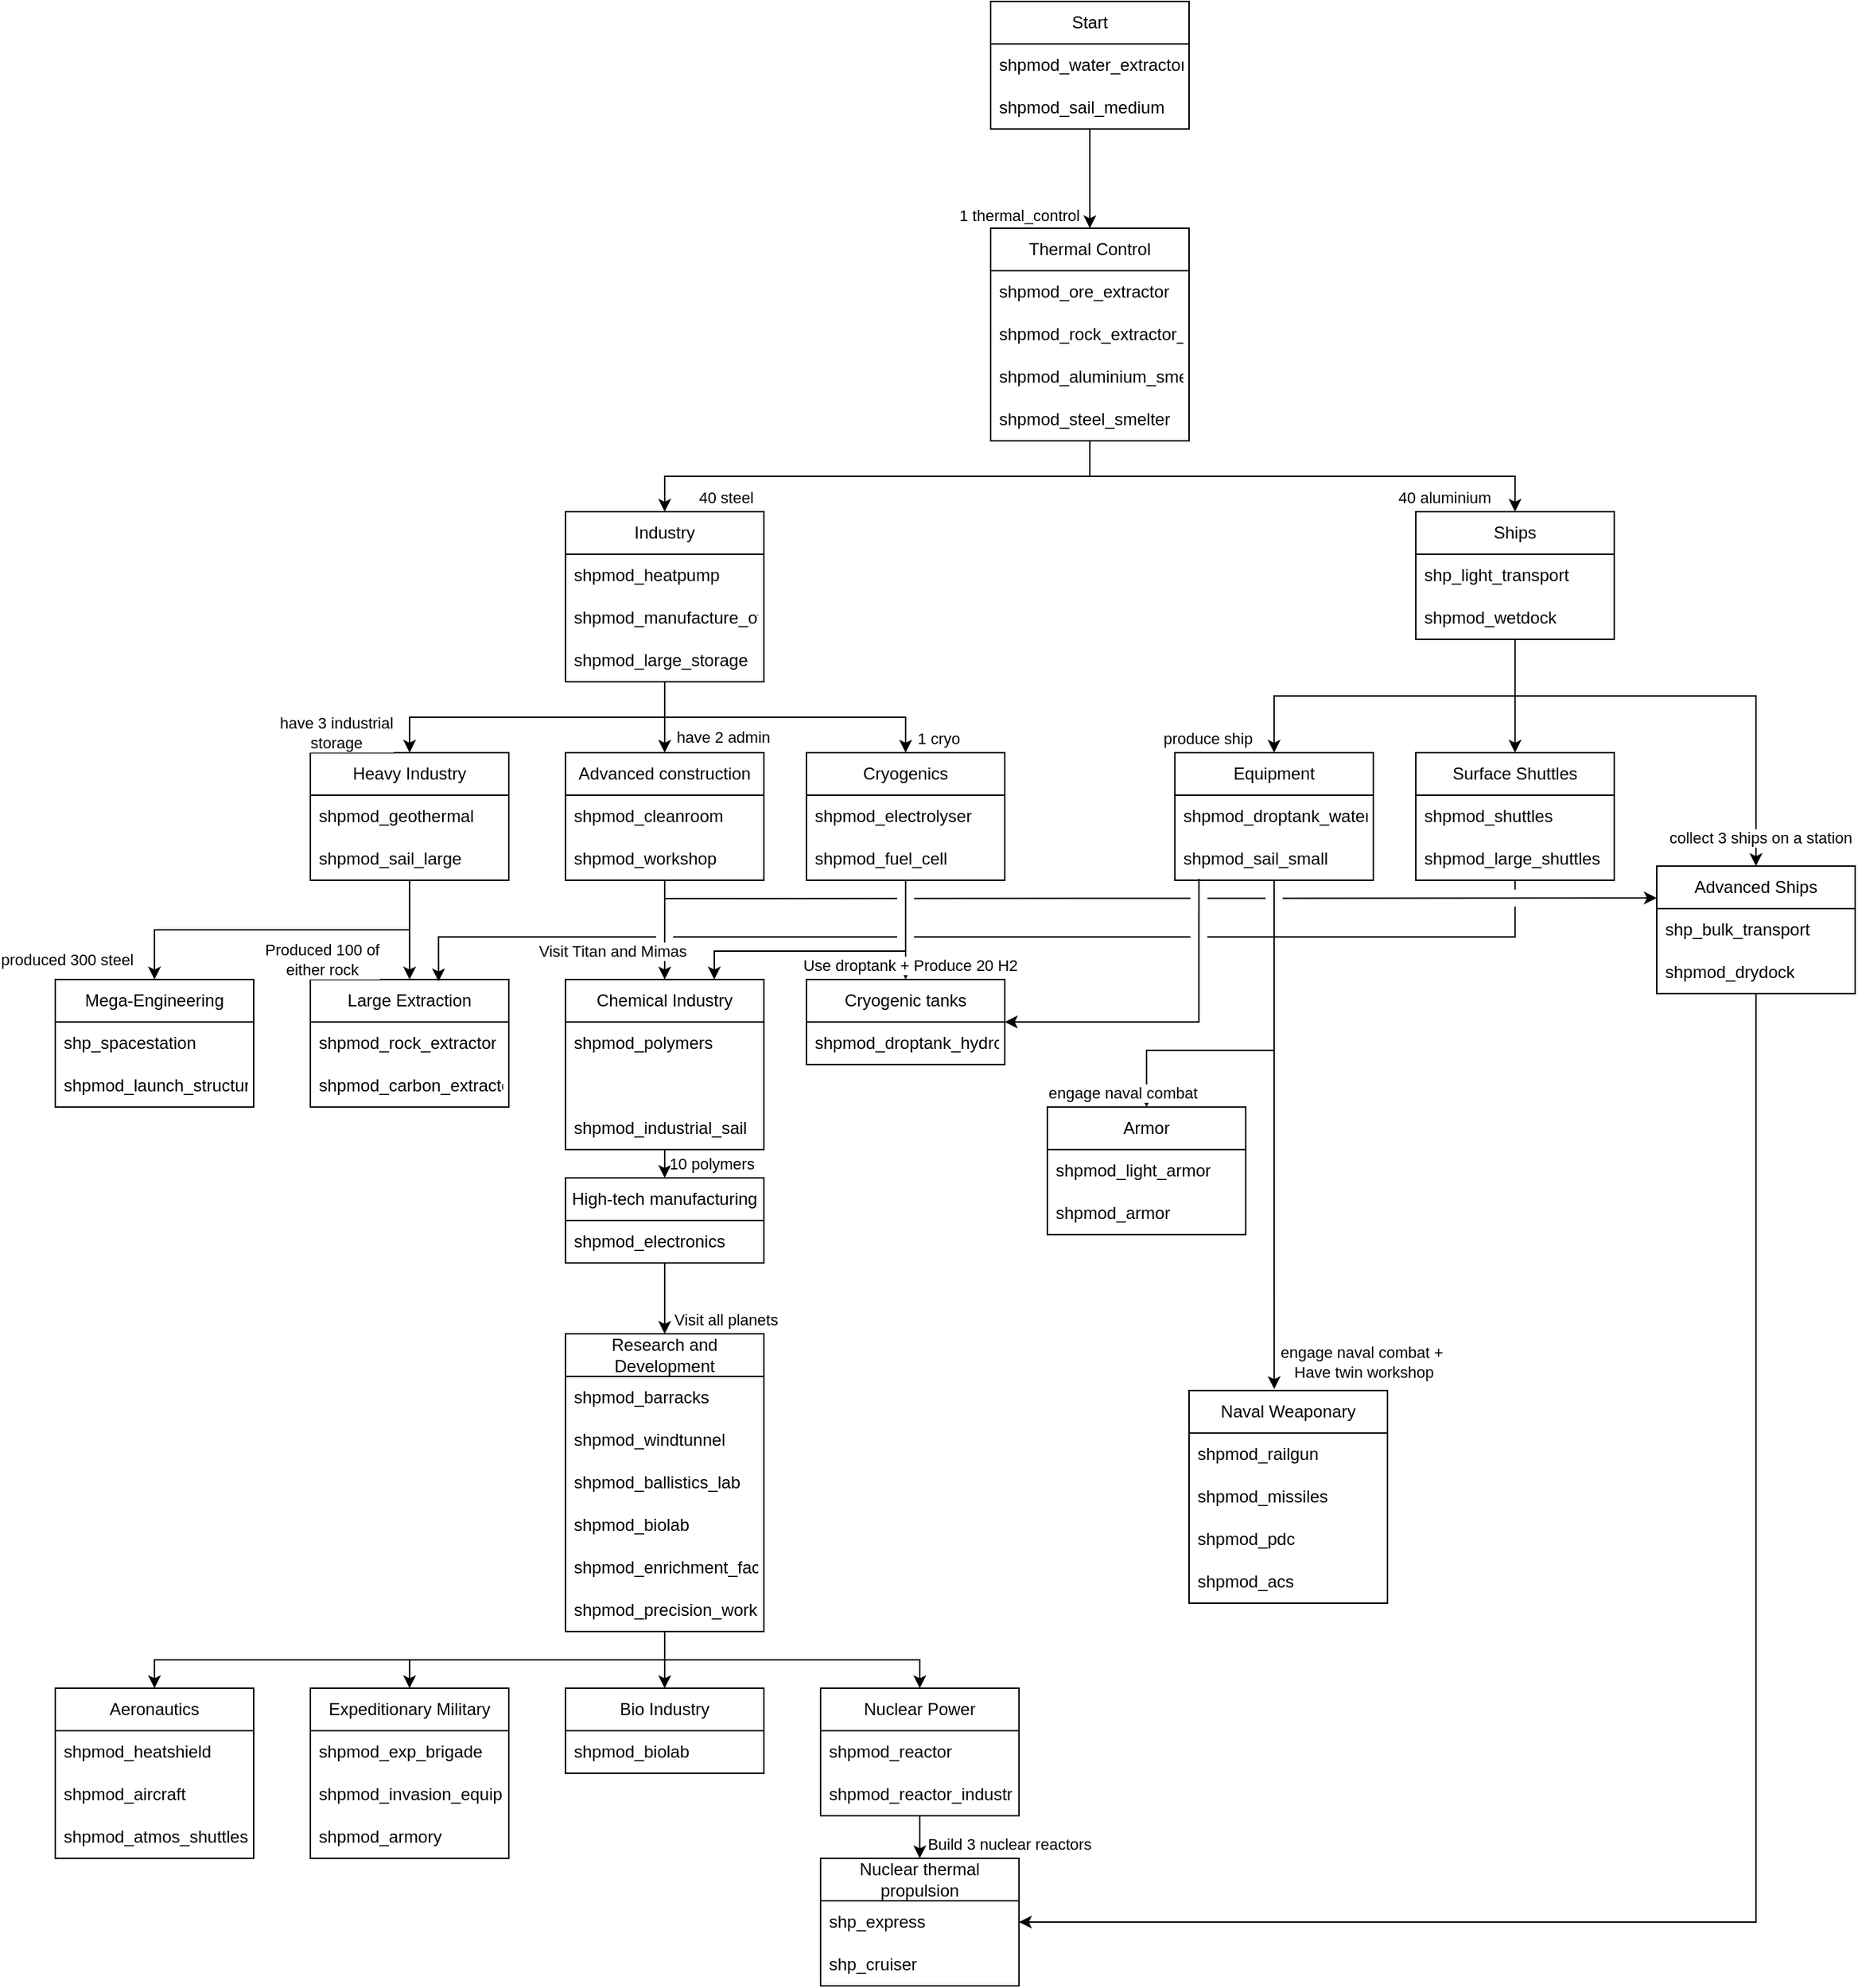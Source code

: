 <mxfile version="24.7.8">
  <diagram name="Page-1" id="sICohbgbsp6g4xrvPl1Z">
    <mxGraphModel dx="1609" dy="884" grid="1" gridSize="10" guides="1" tooltips="1" connect="1" arrows="1" fold="1" page="1" pageScale="1" pageWidth="1654" pageHeight="2336" math="0" shadow="0">
      <root>
        <mxCell id="0" />
        <mxCell id="1" parent="0" />
        <mxCell id="keFB2HzAeQSh-l3yCjFL-50" style="edgeStyle=orthogonalEdgeStyle;rounded=0;orthogonalLoop=1;jettySize=auto;html=1;exitX=0.5;exitY=1;exitDx=0;exitDy=0;entryX=0.5;entryY=0;entryDx=0;entryDy=0;" parent="1" source="keFB2HzAeQSh-l3yCjFL-22" target="keFB2HzAeQSh-l3yCjFL-46" edge="1">
          <mxGeometry relative="1" as="geometry" />
        </mxCell>
        <mxCell id="keFB2HzAeQSh-l3yCjFL-109" style="edgeStyle=orthogonalEdgeStyle;rounded=0;orthogonalLoop=1;jettySize=auto;html=1;exitX=0.5;exitY=1;exitDx=0;exitDy=0;entryX=0.75;entryY=0;entryDx=0;entryDy=0;" parent="1" source="keFB2HzAeQSh-l3yCjFL-22" target="keFB2HzAeQSh-l3yCjFL-90" edge="1">
          <mxGeometry relative="1" as="geometry">
            <Array as="points">
              <mxPoint x="760" y="710" />
              <mxPoint x="625" y="710" />
            </Array>
          </mxGeometry>
        </mxCell>
        <mxCell id="keFB2HzAeQSh-l3yCjFL-52" style="edgeStyle=orthogonalEdgeStyle;rounded=0;orthogonalLoop=1;jettySize=auto;html=1;exitX=0.121;exitY=0.967;exitDx=0;exitDy=0;entryX=1;entryY=0.5;entryDx=0;entryDy=0;jumpStyle=gap;jumpSize=12;exitPerimeter=0;" parent="1" source="keFB2HzAeQSh-l3yCjFL-40" target="keFB2HzAeQSh-l3yCjFL-46" edge="1">
          <mxGeometry relative="1" as="geometry" />
        </mxCell>
        <mxCell id="keFB2HzAeQSh-l3yCjFL-80" style="edgeStyle=orthogonalEdgeStyle;rounded=0;orthogonalLoop=1;jettySize=auto;html=1;exitX=0.5;exitY=1;exitDx=0;exitDy=0;entryX=0.429;entryY=-0.007;entryDx=0;entryDy=0;entryPerimeter=0;" parent="1" source="keFB2HzAeQSh-l3yCjFL-37" target="keFB2HzAeQSh-l3yCjFL-67" edge="1">
          <mxGeometry relative="1" as="geometry" />
        </mxCell>
        <mxCell id="keFB2HzAeQSh-l3yCjFL-20" style="edgeStyle=orthogonalEdgeStyle;rounded=0;orthogonalLoop=1;jettySize=auto;html=1;exitX=0.5;exitY=1;exitDx=0;exitDy=0;entryX=0.5;entryY=0;entryDx=0;entryDy=0;" parent="1" source="keFB2HzAeQSh-l3yCjFL-2" target="keFB2HzAeQSh-l3yCjFL-11" edge="1">
          <mxGeometry relative="1" as="geometry" />
        </mxCell>
        <mxCell id="keFB2HzAeQSh-l3yCjFL-21" style="edgeStyle=orthogonalEdgeStyle;rounded=0;orthogonalLoop=1;jettySize=auto;html=1;exitX=0.5;exitY=1;exitDx=0;exitDy=0;entryX=0.5;entryY=0;entryDx=0;entryDy=0;" parent="1" source="keFB2HzAeQSh-l3yCjFL-2" target="keFB2HzAeQSh-l3yCjFL-16" edge="1">
          <mxGeometry relative="1" as="geometry" />
        </mxCell>
        <mxCell id="keFB2HzAeQSh-l3yCjFL-2" value="&lt;div&gt;Thermal Control&lt;/div&gt;" style="swimlane;fontStyle=0;childLayout=stackLayout;horizontal=1;startSize=30;horizontalStack=0;resizeParent=1;resizeParentMax=0;resizeLast=0;collapsible=1;marginBottom=0;whiteSpace=wrap;html=1;" parent="1" vertex="1">
          <mxGeometry x="820" y="200" width="140" height="150" as="geometry" />
        </mxCell>
        <mxCell id="keFB2HzAeQSh-l3yCjFL-3" value="shpmod_ore_extractor" style="text;strokeColor=none;fillColor=none;align=left;verticalAlign=middle;spacingLeft=4;spacingRight=4;overflow=hidden;points=[[0,0.5],[1,0.5]];portConstraint=eastwest;rotatable=0;whiteSpace=wrap;html=1;" parent="keFB2HzAeQSh-l3yCjFL-2" vertex="1">
          <mxGeometry y="30" width="140" height="30" as="geometry" />
        </mxCell>
        <mxCell id="keFB2HzAeQSh-l3yCjFL-4" value="shpmod_rock_extractor_primitive" style="text;strokeColor=none;fillColor=none;align=left;verticalAlign=middle;spacingLeft=4;spacingRight=4;overflow=hidden;points=[[0,0.5],[1,0.5]];portConstraint=eastwest;rotatable=0;whiteSpace=wrap;html=1;" parent="keFB2HzAeQSh-l3yCjFL-2" vertex="1">
          <mxGeometry y="60" width="140" height="30" as="geometry" />
        </mxCell>
        <mxCell id="keFB2HzAeQSh-l3yCjFL-5" value="shpmod_aluminium_smelter" style="text;strokeColor=none;fillColor=none;align=left;verticalAlign=middle;spacingLeft=4;spacingRight=4;overflow=hidden;points=[[0,0.5],[1,0.5]];portConstraint=eastwest;rotatable=0;whiteSpace=wrap;html=1;" parent="keFB2HzAeQSh-l3yCjFL-2" vertex="1">
          <mxGeometry y="90" width="140" height="30" as="geometry" />
        </mxCell>
        <mxCell id="keFB2HzAeQSh-l3yCjFL-15" value="shpmod_steel_smelter" style="text;strokeColor=none;fillColor=none;align=left;verticalAlign=middle;spacingLeft=4;spacingRight=4;overflow=hidden;points=[[0,0.5],[1,0.5]];portConstraint=eastwest;rotatable=0;whiteSpace=wrap;html=1;" parent="keFB2HzAeQSh-l3yCjFL-2" vertex="1">
          <mxGeometry y="120" width="140" height="30" as="geometry" />
        </mxCell>
        <mxCell id="keFB2HzAeQSh-l3yCjFL-10" style="edgeStyle=orthogonalEdgeStyle;rounded=0;orthogonalLoop=1;jettySize=auto;html=1;exitX=0.5;exitY=1;exitDx=0;exitDy=0;entryX=0.5;entryY=0;entryDx=0;entryDy=0;" parent="1" source="keFB2HzAeQSh-l3yCjFL-6" target="keFB2HzAeQSh-l3yCjFL-2" edge="1">
          <mxGeometry relative="1" as="geometry" />
        </mxCell>
        <mxCell id="9tYFpHOKv4lRxyuleGup-1" value="1 thermal_control" style="edgeLabel;html=1;align=center;verticalAlign=middle;resizable=0;points=[];" parent="keFB2HzAeQSh-l3yCjFL-10" vertex="1" connectable="0">
          <mxGeometry x="-0.335" relative="1" as="geometry">
            <mxPoint x="-50" y="37" as="offset" />
          </mxGeometry>
        </mxCell>
        <mxCell id="keFB2HzAeQSh-l3yCjFL-6" value="Start" style="swimlane;fontStyle=0;childLayout=stackLayout;horizontal=1;startSize=30;horizontalStack=0;resizeParent=1;resizeParentMax=0;resizeLast=0;collapsible=1;marginBottom=0;whiteSpace=wrap;html=1;" parent="1" vertex="1">
          <mxGeometry x="820" y="40" width="140" height="90" as="geometry" />
        </mxCell>
        <mxCell id="keFB2HzAeQSh-l3yCjFL-7" value="shpmod_water_extractor" style="text;strokeColor=none;fillColor=none;align=left;verticalAlign=middle;spacingLeft=4;spacingRight=4;overflow=hidden;points=[[0,0.5],[1,0.5]];portConstraint=eastwest;rotatable=0;whiteSpace=wrap;html=1;" parent="keFB2HzAeQSh-l3yCjFL-6" vertex="1">
          <mxGeometry y="30" width="140" height="30" as="geometry" />
        </mxCell>
        <mxCell id="keFB2HzAeQSh-l3yCjFL-8" value="shpmod_sail_medium" style="text;strokeColor=none;fillColor=none;align=left;verticalAlign=middle;spacingLeft=4;spacingRight=4;overflow=hidden;points=[[0,0.5],[1,0.5]];portConstraint=eastwest;rotatable=0;whiteSpace=wrap;html=1;" parent="keFB2HzAeQSh-l3yCjFL-6" vertex="1">
          <mxGeometry y="60" width="140" height="30" as="geometry" />
        </mxCell>
        <mxCell id="keFB2HzAeQSh-l3yCjFL-26" style="edgeStyle=orthogonalEdgeStyle;rounded=0;orthogonalLoop=1;jettySize=auto;html=1;exitX=0.5;exitY=1;exitDx=0;exitDy=0;entryX=0.5;entryY=0;entryDx=0;entryDy=0;" parent="1" source="keFB2HzAeQSh-l3yCjFL-11" target="keFB2HzAeQSh-l3yCjFL-22" edge="1">
          <mxGeometry relative="1" as="geometry" />
        </mxCell>
        <mxCell id="keFB2HzAeQSh-l3yCjFL-31" style="edgeStyle=orthogonalEdgeStyle;rounded=0;orthogonalLoop=1;jettySize=auto;html=1;exitX=0.5;exitY=1;exitDx=0;exitDy=0;entryX=0.5;entryY=0;entryDx=0;entryDy=0;" parent="1" source="keFB2HzAeQSh-l3yCjFL-11" target="keFB2HzAeQSh-l3yCjFL-27" edge="1">
          <mxGeometry relative="1" as="geometry" />
        </mxCell>
        <mxCell id="keFB2HzAeQSh-l3yCjFL-36" style="edgeStyle=orthogonalEdgeStyle;rounded=0;orthogonalLoop=1;jettySize=auto;html=1;exitX=0.5;exitY=1;exitDx=0;exitDy=0;entryX=0.5;entryY=0;entryDx=0;entryDy=0;" parent="1" source="keFB2HzAeQSh-l3yCjFL-11" target="keFB2HzAeQSh-l3yCjFL-32" edge="1">
          <mxGeometry relative="1" as="geometry" />
        </mxCell>
        <mxCell id="keFB2HzAeQSh-l3yCjFL-11" value="Industry" style="swimlane;fontStyle=0;childLayout=stackLayout;horizontal=1;startSize=30;horizontalStack=0;resizeParent=1;resizeParentMax=0;resizeLast=0;collapsible=1;marginBottom=0;whiteSpace=wrap;html=1;" parent="1" vertex="1">
          <mxGeometry x="520" y="400" width="140" height="120" as="geometry" />
        </mxCell>
        <mxCell id="keFB2HzAeQSh-l3yCjFL-12" value="shpmod_heatpump" style="text;strokeColor=none;fillColor=none;align=left;verticalAlign=middle;spacingLeft=4;spacingRight=4;overflow=hidden;points=[[0,0.5],[1,0.5]];portConstraint=eastwest;rotatable=0;whiteSpace=wrap;html=1;" parent="keFB2HzAeQSh-l3yCjFL-11" vertex="1">
          <mxGeometry y="30" width="140" height="30" as="geometry" />
        </mxCell>
        <mxCell id="keFB2HzAeQSh-l3yCjFL-13" value="shpmod_manufacture_offices" style="text;strokeColor=none;fillColor=none;align=left;verticalAlign=middle;spacingLeft=4;spacingRight=4;overflow=hidden;points=[[0,0.5],[1,0.5]];portConstraint=eastwest;rotatable=0;whiteSpace=wrap;html=1;" parent="keFB2HzAeQSh-l3yCjFL-11" vertex="1">
          <mxGeometry y="60" width="140" height="30" as="geometry" />
        </mxCell>
        <mxCell id="keFB2HzAeQSh-l3yCjFL-14" value="shpmod_large_storage" style="text;strokeColor=none;fillColor=none;align=left;verticalAlign=middle;spacingLeft=4;spacingRight=4;overflow=hidden;points=[[0,0.5],[1,0.5]];portConstraint=eastwest;rotatable=0;whiteSpace=wrap;html=1;" parent="keFB2HzAeQSh-l3yCjFL-11" vertex="1">
          <mxGeometry y="90" width="140" height="30" as="geometry" />
        </mxCell>
        <mxCell id="keFB2HzAeQSh-l3yCjFL-41" style="edgeStyle=orthogonalEdgeStyle;rounded=0;orthogonalLoop=1;jettySize=auto;html=1;exitX=0.5;exitY=1;exitDx=0;exitDy=0;entryX=0.5;entryY=0;entryDx=0;entryDy=0;" parent="1" source="keFB2HzAeQSh-l3yCjFL-16" target="keFB2HzAeQSh-l3yCjFL-37" edge="1">
          <mxGeometry relative="1" as="geometry" />
        </mxCell>
        <mxCell id="keFB2HzAeQSh-l3yCjFL-45" style="edgeStyle=orthogonalEdgeStyle;rounded=0;orthogonalLoop=1;jettySize=auto;html=1;exitX=0.5;exitY=1;exitDx=0;exitDy=0;entryX=0.5;entryY=0;entryDx=0;entryDy=0;" parent="1" source="keFB2HzAeQSh-l3yCjFL-16" target="keFB2HzAeQSh-l3yCjFL-42" edge="1">
          <mxGeometry relative="1" as="geometry" />
        </mxCell>
        <mxCell id="keFB2HzAeQSh-l3yCjFL-56" style="edgeStyle=orthogonalEdgeStyle;rounded=0;orthogonalLoop=1;jettySize=auto;html=1;exitX=0.5;exitY=1;exitDx=0;exitDy=0;entryX=0.5;entryY=0;entryDx=0;entryDy=0;" parent="1" source="keFB2HzAeQSh-l3yCjFL-16" target="keFB2HzAeQSh-l3yCjFL-53" edge="1">
          <mxGeometry relative="1" as="geometry">
            <Array as="points">
              <mxPoint x="1190" y="530" />
              <mxPoint x="1360" y="530" />
            </Array>
          </mxGeometry>
        </mxCell>
        <mxCell id="keFB2HzAeQSh-l3yCjFL-16" value="Ships" style="swimlane;fontStyle=0;childLayout=stackLayout;horizontal=1;startSize=30;horizontalStack=0;resizeParent=1;resizeParentMax=0;resizeLast=0;collapsible=1;marginBottom=0;whiteSpace=wrap;html=1;" parent="1" vertex="1">
          <mxGeometry x="1120" y="400" width="140" height="90" as="geometry" />
        </mxCell>
        <mxCell id="keFB2HzAeQSh-l3yCjFL-17" value="shp_light_transport" style="text;strokeColor=none;fillColor=none;align=left;verticalAlign=middle;spacingLeft=4;spacingRight=4;overflow=hidden;points=[[0,0.5],[1,0.5]];portConstraint=eastwest;rotatable=0;whiteSpace=wrap;html=1;" parent="keFB2HzAeQSh-l3yCjFL-16" vertex="1">
          <mxGeometry y="30" width="140" height="30" as="geometry" />
        </mxCell>
        <mxCell id="keFB2HzAeQSh-l3yCjFL-18" value="shpmod_wetdock" style="text;strokeColor=none;fillColor=none;align=left;verticalAlign=middle;spacingLeft=4;spacingRight=4;overflow=hidden;points=[[0,0.5],[1,0.5]];portConstraint=eastwest;rotatable=0;whiteSpace=wrap;html=1;" parent="keFB2HzAeQSh-l3yCjFL-16" vertex="1">
          <mxGeometry y="60" width="140" height="30" as="geometry" />
        </mxCell>
        <mxCell id="keFB2HzAeQSh-l3yCjFL-22" value="Cryogenics" style="swimlane;fontStyle=0;childLayout=stackLayout;horizontal=1;startSize=30;horizontalStack=0;resizeParent=1;resizeParentMax=0;resizeLast=0;collapsible=1;marginBottom=0;whiteSpace=wrap;html=1;" parent="1" vertex="1">
          <mxGeometry x="690" y="570" width="140" height="90" as="geometry" />
        </mxCell>
        <mxCell id="keFB2HzAeQSh-l3yCjFL-23" value="shpmod_electrolyser" style="text;strokeColor=none;fillColor=none;align=left;verticalAlign=middle;spacingLeft=4;spacingRight=4;overflow=hidden;points=[[0,0.5],[1,0.5]];portConstraint=eastwest;rotatable=0;whiteSpace=wrap;html=1;" parent="keFB2HzAeQSh-l3yCjFL-22" vertex="1">
          <mxGeometry y="30" width="140" height="30" as="geometry" />
        </mxCell>
        <mxCell id="keFB2HzAeQSh-l3yCjFL-24" value="shpmod_fuel_cell" style="text;strokeColor=none;fillColor=none;align=left;verticalAlign=middle;spacingLeft=4;spacingRight=4;overflow=hidden;points=[[0,0.5],[1,0.5]];portConstraint=eastwest;rotatable=0;whiteSpace=wrap;html=1;" parent="keFB2HzAeQSh-l3yCjFL-22" vertex="1">
          <mxGeometry y="60" width="140" height="30" as="geometry" />
        </mxCell>
        <mxCell id="keFB2HzAeQSh-l3yCjFL-95" style="edgeStyle=orthogonalEdgeStyle;rounded=0;orthogonalLoop=1;jettySize=auto;html=1;exitX=0.5;exitY=1;exitDx=0;exitDy=0;" parent="1" source="keFB2HzAeQSh-l3yCjFL-27" target="keFB2HzAeQSh-l3yCjFL-90" edge="1">
          <mxGeometry relative="1" as="geometry" />
        </mxCell>
        <mxCell id="keFB2HzAeQSh-l3yCjFL-110" style="edgeStyle=orthogonalEdgeStyle;rounded=0;orthogonalLoop=1;jettySize=auto;html=1;exitX=0.5;exitY=1;exitDx=0;exitDy=0;entryX=0;entryY=0.25;entryDx=0;entryDy=0;jumpSize=12;jumpStyle=gap;" parent="1" source="keFB2HzAeQSh-l3yCjFL-27" target="keFB2HzAeQSh-l3yCjFL-53" edge="1">
          <mxGeometry relative="1" as="geometry">
            <Array as="points">
              <mxPoint x="590" y="673" />
              <mxPoint x="975" y="673" />
            </Array>
          </mxGeometry>
        </mxCell>
        <mxCell id="keFB2HzAeQSh-l3yCjFL-27" value="Advanced construction" style="swimlane;fontStyle=0;childLayout=stackLayout;horizontal=1;startSize=30;horizontalStack=0;resizeParent=1;resizeParentMax=0;resizeLast=0;collapsible=1;marginBottom=0;whiteSpace=wrap;html=1;" parent="1" vertex="1">
          <mxGeometry x="520" y="570" width="140" height="90" as="geometry" />
        </mxCell>
        <mxCell id="keFB2HzAeQSh-l3yCjFL-28" value="shpmod_cleanroom" style="text;strokeColor=none;fillColor=none;align=left;verticalAlign=middle;spacingLeft=4;spacingRight=4;overflow=hidden;points=[[0,0.5],[1,0.5]];portConstraint=eastwest;rotatable=0;whiteSpace=wrap;html=1;" parent="keFB2HzAeQSh-l3yCjFL-27" vertex="1">
          <mxGeometry y="30" width="140" height="30" as="geometry" />
        </mxCell>
        <mxCell id="keFB2HzAeQSh-l3yCjFL-29" value="shpmod_workshop" style="text;strokeColor=none;fillColor=none;align=left;verticalAlign=middle;spacingLeft=4;spacingRight=4;overflow=hidden;points=[[0,0.5],[1,0.5]];portConstraint=eastwest;rotatable=0;whiteSpace=wrap;html=1;" parent="keFB2HzAeQSh-l3yCjFL-27" vertex="1">
          <mxGeometry y="60" width="140" height="30" as="geometry" />
        </mxCell>
        <mxCell id="keFB2HzAeQSh-l3yCjFL-102" style="edgeStyle=orthogonalEdgeStyle;rounded=0;orthogonalLoop=1;jettySize=auto;html=1;exitX=0.5;exitY=1;exitDx=0;exitDy=0;entryX=0.5;entryY=0;entryDx=0;entryDy=0;" parent="1" source="keFB2HzAeQSh-l3yCjFL-32" target="keFB2HzAeQSh-l3yCjFL-99" edge="1">
          <mxGeometry relative="1" as="geometry" />
        </mxCell>
        <mxCell id="keFB2HzAeQSh-l3yCjFL-106" style="edgeStyle=orthogonalEdgeStyle;rounded=0;orthogonalLoop=1;jettySize=auto;html=1;exitX=0.5;exitY=1;exitDx=0;exitDy=0;entryX=0.5;entryY=0;entryDx=0;entryDy=0;" parent="1" source="keFB2HzAeQSh-l3yCjFL-32" target="keFB2HzAeQSh-l3yCjFL-103" edge="1">
          <mxGeometry relative="1" as="geometry" />
        </mxCell>
        <mxCell id="keFB2HzAeQSh-l3yCjFL-32" value="Heavy Industry" style="swimlane;fontStyle=0;childLayout=stackLayout;horizontal=1;startSize=30;horizontalStack=0;resizeParent=1;resizeParentMax=0;resizeLast=0;collapsible=1;marginBottom=0;whiteSpace=wrap;html=1;" parent="1" vertex="1">
          <mxGeometry x="340" y="570" width="140" height="90" as="geometry" />
        </mxCell>
        <mxCell id="keFB2HzAeQSh-l3yCjFL-33" value="shpmod_geothermal" style="text;strokeColor=none;fillColor=none;align=left;verticalAlign=middle;spacingLeft=4;spacingRight=4;overflow=hidden;points=[[0,0.5],[1,0.5]];portConstraint=eastwest;rotatable=0;whiteSpace=wrap;html=1;" parent="keFB2HzAeQSh-l3yCjFL-32" vertex="1">
          <mxGeometry y="30" width="140" height="30" as="geometry" />
        </mxCell>
        <mxCell id="keFB2HzAeQSh-l3yCjFL-34" value="shpmod_sail_large" style="text;strokeColor=none;fillColor=none;align=left;verticalAlign=middle;spacingLeft=4;spacingRight=4;overflow=hidden;points=[[0,0.5],[1,0.5]];portConstraint=eastwest;rotatable=0;whiteSpace=wrap;html=1;" parent="keFB2HzAeQSh-l3yCjFL-32" vertex="1">
          <mxGeometry y="60" width="140" height="30" as="geometry" />
        </mxCell>
        <mxCell id="keFB2HzAeQSh-l3yCjFL-37" value="Equipment" style="swimlane;fontStyle=0;childLayout=stackLayout;horizontal=1;startSize=30;horizontalStack=0;resizeParent=1;resizeParentMax=0;resizeLast=0;collapsible=1;marginBottom=0;whiteSpace=wrap;html=1;" parent="1" vertex="1">
          <mxGeometry x="950" y="570" width="140" height="90" as="geometry">
            <mxRectangle x="610" y="590" width="100" height="30" as="alternateBounds" />
          </mxGeometry>
        </mxCell>
        <mxCell id="keFB2HzAeQSh-l3yCjFL-38" value="shpmod_droptank_water" style="text;strokeColor=none;fillColor=none;align=left;verticalAlign=middle;spacingLeft=4;spacingRight=4;overflow=hidden;points=[[0,0.5],[1,0.5]];portConstraint=eastwest;rotatable=0;whiteSpace=wrap;html=1;" parent="keFB2HzAeQSh-l3yCjFL-37" vertex="1">
          <mxGeometry y="30" width="140" height="30" as="geometry" />
        </mxCell>
        <mxCell id="keFB2HzAeQSh-l3yCjFL-40" value="shpmod_sail_small" style="text;strokeColor=none;fillColor=none;align=left;verticalAlign=middle;spacingLeft=4;spacingRight=4;overflow=hidden;points=[[0,0.5],[1,0.5]];portConstraint=eastwest;rotatable=0;whiteSpace=wrap;html=1;" parent="keFB2HzAeQSh-l3yCjFL-37" vertex="1">
          <mxGeometry y="60" width="140" height="30" as="geometry" />
        </mxCell>
        <mxCell id="keFB2HzAeQSh-l3yCjFL-42" value="Surface Shuttles" style="swimlane;fontStyle=0;childLayout=stackLayout;horizontal=1;startSize=30;horizontalStack=0;resizeParent=1;resizeParentMax=0;resizeLast=0;collapsible=1;marginBottom=0;whiteSpace=wrap;html=1;" parent="1" vertex="1">
          <mxGeometry x="1120" y="570" width="140" height="90" as="geometry" />
        </mxCell>
        <mxCell id="keFB2HzAeQSh-l3yCjFL-43" value="shpmod_shuttles" style="text;strokeColor=none;fillColor=none;align=left;verticalAlign=middle;spacingLeft=4;spacingRight=4;overflow=hidden;points=[[0,0.5],[1,0.5]];portConstraint=eastwest;rotatable=0;whiteSpace=wrap;html=1;" parent="keFB2HzAeQSh-l3yCjFL-42" vertex="1">
          <mxGeometry y="30" width="140" height="30" as="geometry" />
        </mxCell>
        <mxCell id="aCe4N9a8sD5g56wQnAs4-1" value="shpmod_large_shuttles" style="text;strokeColor=none;fillColor=none;align=left;verticalAlign=middle;spacingLeft=4;spacingRight=4;overflow=hidden;points=[[0,0.5],[1,0.5]];portConstraint=eastwest;rotatable=0;whiteSpace=wrap;html=1;" vertex="1" parent="keFB2HzAeQSh-l3yCjFL-42">
          <mxGeometry y="60" width="140" height="30" as="geometry" />
        </mxCell>
        <mxCell id="keFB2HzAeQSh-l3yCjFL-46" value="Cryogenic tanks" style="swimlane;fontStyle=0;childLayout=stackLayout;horizontal=1;startSize=30;horizontalStack=0;resizeParent=1;resizeParentMax=0;resizeLast=0;collapsible=1;marginBottom=0;whiteSpace=wrap;html=1;" parent="1" vertex="1">
          <mxGeometry x="690" y="730" width="140" height="60" as="geometry" />
        </mxCell>
        <mxCell id="keFB2HzAeQSh-l3yCjFL-49" value="shpmod_droptank_hydrogen" style="text;strokeColor=none;fillColor=none;align=left;verticalAlign=middle;spacingLeft=4;spacingRight=4;overflow=hidden;points=[[0,0.5],[1,0.5]];portConstraint=eastwest;rotatable=0;whiteSpace=wrap;html=1;" parent="keFB2HzAeQSh-l3yCjFL-46" vertex="1">
          <mxGeometry y="30" width="140" height="30" as="geometry" />
        </mxCell>
        <mxCell id="keFB2HzAeQSh-l3yCjFL-137" style="edgeStyle=orthogonalEdgeStyle;rounded=0;orthogonalLoop=1;jettySize=auto;html=1;exitX=0.5;exitY=1;exitDx=0;exitDy=0;entryX=1;entryY=0.5;entryDx=0;entryDy=0;" parent="1" source="keFB2HzAeQSh-l3yCjFL-53" target="keFB2HzAeQSh-l3yCjFL-113" edge="1">
          <mxGeometry relative="1" as="geometry">
            <mxPoint x="1310" y="1071.791" as="targetPoint" />
          </mxGeometry>
        </mxCell>
        <mxCell id="keFB2HzAeQSh-l3yCjFL-53" value="Advanced Ships" style="swimlane;fontStyle=0;childLayout=stackLayout;horizontal=1;startSize=30;horizontalStack=0;resizeParent=1;resizeParentMax=0;resizeLast=0;collapsible=1;marginBottom=0;whiteSpace=wrap;html=1;" parent="1" vertex="1">
          <mxGeometry x="1290" y="650" width="140" height="90" as="geometry" />
        </mxCell>
        <mxCell id="keFB2HzAeQSh-l3yCjFL-54" value="shp_bulk_transport" style="text;strokeColor=none;fillColor=none;align=left;verticalAlign=middle;spacingLeft=4;spacingRight=4;overflow=hidden;points=[[0,0.5],[1,0.5]];portConstraint=eastwest;rotatable=0;whiteSpace=wrap;html=1;" parent="keFB2HzAeQSh-l3yCjFL-53" vertex="1">
          <mxGeometry y="30" width="140" height="30" as="geometry" />
        </mxCell>
        <mxCell id="keFB2HzAeQSh-l3yCjFL-55" value="shpmod_drydock" style="text;strokeColor=none;fillColor=none;align=left;verticalAlign=middle;spacingLeft=4;spacingRight=4;overflow=hidden;points=[[0,0.5],[1,0.5]];portConstraint=eastwest;rotatable=0;whiteSpace=wrap;html=1;" parent="keFB2HzAeQSh-l3yCjFL-53" vertex="1">
          <mxGeometry y="60" width="140" height="30" as="geometry" />
        </mxCell>
        <mxCell id="keFB2HzAeQSh-l3yCjFL-58" value="Aeronautics" style="swimlane;fontStyle=0;childLayout=stackLayout;horizontal=1;startSize=30;horizontalStack=0;resizeParent=1;resizeParentMax=0;resizeLast=0;collapsible=1;marginBottom=0;whiteSpace=wrap;html=1;" parent="1" vertex="1">
          <mxGeometry x="160" y="1230" width="140" height="120" as="geometry" />
        </mxCell>
        <mxCell id="keFB2HzAeQSh-l3yCjFL-59" value="shpmod_heatshield" style="text;strokeColor=none;fillColor=none;align=left;verticalAlign=middle;spacingLeft=4;spacingRight=4;overflow=hidden;points=[[0,0.5],[1,0.5]];portConstraint=eastwest;rotatable=0;whiteSpace=wrap;html=1;" parent="keFB2HzAeQSh-l3yCjFL-58" vertex="1">
          <mxGeometry y="30" width="140" height="30" as="geometry" />
        </mxCell>
        <mxCell id="keFB2HzAeQSh-l3yCjFL-60" value="shpmod_aircraft" style="text;strokeColor=none;fillColor=none;align=left;verticalAlign=middle;spacingLeft=4;spacingRight=4;overflow=hidden;points=[[0,0.5],[1,0.5]];portConstraint=eastwest;rotatable=0;whiteSpace=wrap;html=1;" parent="keFB2HzAeQSh-l3yCjFL-58" vertex="1">
          <mxGeometry y="60" width="140" height="30" as="geometry" />
        </mxCell>
        <mxCell id="keFB2HzAeQSh-l3yCjFL-62" value="shpmod_atmos_shuttles" style="text;strokeColor=none;fillColor=none;align=left;verticalAlign=middle;spacingLeft=4;spacingRight=4;overflow=hidden;points=[[0,0.5],[1,0.5]];portConstraint=eastwest;rotatable=0;whiteSpace=wrap;html=1;" parent="keFB2HzAeQSh-l3yCjFL-58" vertex="1">
          <mxGeometry y="90" width="140" height="30" as="geometry" />
        </mxCell>
        <mxCell id="keFB2HzAeQSh-l3yCjFL-63" value="Expeditionary Military" style="swimlane;fontStyle=0;childLayout=stackLayout;horizontal=1;startSize=30;horizontalStack=0;resizeParent=1;resizeParentMax=0;resizeLast=0;collapsible=1;marginBottom=0;whiteSpace=wrap;html=1;" parent="1" vertex="1">
          <mxGeometry x="340" y="1230" width="140" height="120" as="geometry" />
        </mxCell>
        <mxCell id="keFB2HzAeQSh-l3yCjFL-64" value="shpmod_exp_brigade" style="text;strokeColor=none;fillColor=none;align=left;verticalAlign=middle;spacingLeft=4;spacingRight=4;overflow=hidden;points=[[0,0.5],[1,0.5]];portConstraint=eastwest;rotatable=0;whiteSpace=wrap;html=1;" parent="keFB2HzAeQSh-l3yCjFL-63" vertex="1">
          <mxGeometry y="30" width="140" height="30" as="geometry" />
        </mxCell>
        <mxCell id="keFB2HzAeQSh-l3yCjFL-65" value="shpmod_invasion_equipment" style="text;strokeColor=none;fillColor=none;align=left;verticalAlign=middle;spacingLeft=4;spacingRight=4;overflow=hidden;points=[[0,0.5],[1,0.5]];portConstraint=eastwest;rotatable=0;whiteSpace=wrap;html=1;" parent="keFB2HzAeQSh-l3yCjFL-63" vertex="1">
          <mxGeometry y="60" width="140" height="30" as="geometry" />
        </mxCell>
        <mxCell id="keFB2HzAeQSh-l3yCjFL-66" value="shpmod_armory" style="text;strokeColor=none;fillColor=none;align=left;verticalAlign=middle;spacingLeft=4;spacingRight=4;overflow=hidden;points=[[0,0.5],[1,0.5]];portConstraint=eastwest;rotatable=0;whiteSpace=wrap;html=1;" parent="keFB2HzAeQSh-l3yCjFL-63" vertex="1">
          <mxGeometry y="90" width="140" height="30" as="geometry" />
        </mxCell>
        <mxCell id="keFB2HzAeQSh-l3yCjFL-67" value="Naval Weaponary" style="swimlane;fontStyle=0;childLayout=stackLayout;horizontal=1;startSize=30;horizontalStack=0;resizeParent=1;resizeParentMax=0;resizeLast=0;collapsible=1;marginBottom=0;whiteSpace=wrap;html=1;" parent="1" vertex="1">
          <mxGeometry x="960" y="1020" width="140" height="150" as="geometry" />
        </mxCell>
        <mxCell id="keFB2HzAeQSh-l3yCjFL-68" value="shpmod_railgun" style="text;strokeColor=none;fillColor=none;align=left;verticalAlign=middle;spacingLeft=4;spacingRight=4;overflow=hidden;points=[[0,0.5],[1,0.5]];portConstraint=eastwest;rotatable=0;whiteSpace=wrap;html=1;" parent="keFB2HzAeQSh-l3yCjFL-67" vertex="1">
          <mxGeometry y="30" width="140" height="30" as="geometry" />
        </mxCell>
        <mxCell id="keFB2HzAeQSh-l3yCjFL-69" value="shpmod_missiles" style="text;strokeColor=none;fillColor=none;align=left;verticalAlign=middle;spacingLeft=4;spacingRight=4;overflow=hidden;points=[[0,0.5],[1,0.5]];portConstraint=eastwest;rotatable=0;whiteSpace=wrap;html=1;" parent="keFB2HzAeQSh-l3yCjFL-67" vertex="1">
          <mxGeometry y="60" width="140" height="30" as="geometry" />
        </mxCell>
        <mxCell id="keFB2HzAeQSh-l3yCjFL-70" value="shpmod_pdc" style="text;strokeColor=none;fillColor=none;align=left;verticalAlign=middle;spacingLeft=4;spacingRight=4;overflow=hidden;points=[[0,0.5],[1,0.5]];portConstraint=eastwest;rotatable=0;whiteSpace=wrap;html=1;" parent="keFB2HzAeQSh-l3yCjFL-67" vertex="1">
          <mxGeometry y="90" width="140" height="30" as="geometry" />
        </mxCell>
        <mxCell id="keFB2HzAeQSh-l3yCjFL-71" value="shpmod_acs" style="text;strokeColor=none;fillColor=none;align=left;verticalAlign=middle;spacingLeft=4;spacingRight=4;overflow=hidden;points=[[0,0.5],[1,0.5]];portConstraint=eastwest;rotatable=0;whiteSpace=wrap;html=1;" parent="keFB2HzAeQSh-l3yCjFL-67" vertex="1">
          <mxGeometry y="120" width="140" height="30" as="geometry" />
        </mxCell>
        <mxCell id="keFB2HzAeQSh-l3yCjFL-72" value="Armor" style="swimlane;fontStyle=0;childLayout=stackLayout;horizontal=1;startSize=30;horizontalStack=0;resizeParent=1;resizeParentMax=0;resizeLast=0;collapsible=1;marginBottom=0;whiteSpace=wrap;html=1;" parent="1" vertex="1">
          <mxGeometry x="860" y="820" width="140" height="90" as="geometry" />
        </mxCell>
        <mxCell id="keFB2HzAeQSh-l3yCjFL-73" value="shpmod_light_armor" style="text;strokeColor=none;fillColor=none;align=left;verticalAlign=middle;spacingLeft=4;spacingRight=4;overflow=hidden;points=[[0,0.5],[1,0.5]];portConstraint=eastwest;rotatable=0;whiteSpace=wrap;html=1;" parent="keFB2HzAeQSh-l3yCjFL-72" vertex="1">
          <mxGeometry y="30" width="140" height="30" as="geometry" />
        </mxCell>
        <mxCell id="keFB2HzAeQSh-l3yCjFL-74" value="shpmod_armor" style="text;strokeColor=none;fillColor=none;align=left;verticalAlign=middle;spacingLeft=4;spacingRight=4;overflow=hidden;points=[[0,0.5],[1,0.5]];portConstraint=eastwest;rotatable=0;whiteSpace=wrap;html=1;" parent="keFB2HzAeQSh-l3yCjFL-72" vertex="1">
          <mxGeometry y="60" width="140" height="30" as="geometry" />
        </mxCell>
        <mxCell id="keFB2HzAeQSh-l3yCjFL-123" style="edgeStyle=orthogonalEdgeStyle;rounded=0;orthogonalLoop=1;jettySize=auto;html=1;exitX=0.5;exitY=1;exitDx=0;exitDy=0;entryX=0.5;entryY=0;entryDx=0;entryDy=0;" parent="1" source="keFB2HzAeQSh-l3yCjFL-86" target="keFB2HzAeQSh-l3yCjFL-115" edge="1">
          <mxGeometry relative="1" as="geometry" />
        </mxCell>
        <mxCell id="keFB2HzAeQSh-l3yCjFL-86" value="High-tech manufacturing" style="swimlane;fontStyle=0;childLayout=stackLayout;horizontal=1;startSize=30;horizontalStack=0;resizeParent=1;resizeParentMax=0;resizeLast=0;collapsible=1;marginBottom=0;whiteSpace=wrap;html=1;" parent="1" vertex="1">
          <mxGeometry x="520" y="870" width="140" height="60" as="geometry" />
        </mxCell>
        <mxCell id="keFB2HzAeQSh-l3yCjFL-89" value="&lt;div&gt;shpmod_electronics&lt;/div&gt;" style="text;strokeColor=none;fillColor=none;align=left;verticalAlign=middle;spacingLeft=4;spacingRight=4;overflow=hidden;points=[[0,0.5],[1,0.5]];portConstraint=eastwest;rotatable=0;whiteSpace=wrap;html=1;" parent="keFB2HzAeQSh-l3yCjFL-86" vertex="1">
          <mxGeometry y="30" width="140" height="30" as="geometry" />
        </mxCell>
        <mxCell id="keFB2HzAeQSh-l3yCjFL-97" style="edgeStyle=orthogonalEdgeStyle;rounded=0;orthogonalLoop=1;jettySize=auto;html=1;exitX=0.5;exitY=1;exitDx=0;exitDy=0;entryX=0.5;entryY=0;entryDx=0;entryDy=0;" parent="1" source="keFB2HzAeQSh-l3yCjFL-90" target="keFB2HzAeQSh-l3yCjFL-86" edge="1">
          <mxGeometry relative="1" as="geometry" />
        </mxCell>
        <mxCell id="keFB2HzAeQSh-l3yCjFL-90" value="Chemical Industry" style="swimlane;fontStyle=0;childLayout=stackLayout;horizontal=1;startSize=30;horizontalStack=0;resizeParent=1;resizeParentMax=0;resizeLast=0;collapsible=1;marginBottom=0;whiteSpace=wrap;html=1;" parent="1" vertex="1">
          <mxGeometry x="520" y="730" width="140" height="120" as="geometry" />
        </mxCell>
        <mxCell id="keFB2HzAeQSh-l3yCjFL-91" value="shpmod_polymers" style="text;strokeColor=none;fillColor=none;align=left;verticalAlign=middle;spacingLeft=4;spacingRight=4;overflow=hidden;points=[[0,0.5],[1,0.5]];portConstraint=eastwest;rotatable=0;whiteSpace=wrap;html=1;" parent="keFB2HzAeQSh-l3yCjFL-90" vertex="1">
          <mxGeometry y="30" width="140" height="30" as="geometry" />
        </mxCell>
        <mxCell id="keFB2HzAeQSh-l3yCjFL-94" value="&lt;div style=&quot;line-height: 19px;&quot;&gt;&lt;span style=&quot;white-space: pre;&quot;&gt;&lt;font style=&quot;&quot; color=&quot;#ffffff&quot;&gt;shpmod_carbon_splitter&lt;/font&gt;&lt;/span&gt;&lt;br&gt;&lt;/div&gt;" style="text;strokeColor=none;fillColor=none;align=left;verticalAlign=middle;spacingLeft=4;spacingRight=4;overflow=hidden;points=[[0,0.5],[1,0.5]];portConstraint=eastwest;rotatable=0;whiteSpace=wrap;html=1;" parent="keFB2HzAeQSh-l3yCjFL-90" vertex="1">
          <mxGeometry y="60" width="140" height="30" as="geometry" />
        </mxCell>
        <mxCell id="keFB2HzAeQSh-l3yCjFL-140" value="shpmod_industrial_sail" style="text;strokeColor=none;fillColor=none;align=left;verticalAlign=middle;spacingLeft=4;spacingRight=4;overflow=hidden;points=[[0,0.5],[1,0.5]];portConstraint=eastwest;rotatable=0;whiteSpace=wrap;html=1;" parent="keFB2HzAeQSh-l3yCjFL-90" vertex="1">
          <mxGeometry y="90" width="140" height="30" as="geometry" />
        </mxCell>
        <mxCell id="keFB2HzAeQSh-l3yCjFL-99" value="Mega-Engineering" style="swimlane;fontStyle=0;childLayout=stackLayout;horizontal=1;startSize=30;horizontalStack=0;resizeParent=1;resizeParentMax=0;resizeLast=0;collapsible=1;marginBottom=0;whiteSpace=wrap;html=1;" parent="1" vertex="1">
          <mxGeometry x="160" y="730" width="140" height="90" as="geometry" />
        </mxCell>
        <mxCell id="keFB2HzAeQSh-l3yCjFL-100" value="shp_spacestation" style="text;strokeColor=none;fillColor=none;align=left;verticalAlign=middle;spacingLeft=4;spacingRight=4;overflow=hidden;points=[[0,0.5],[1,0.5]];portConstraint=eastwest;rotatable=0;whiteSpace=wrap;html=1;" parent="keFB2HzAeQSh-l3yCjFL-99" vertex="1">
          <mxGeometry y="30" width="140" height="30" as="geometry" />
        </mxCell>
        <mxCell id="keFB2HzAeQSh-l3yCjFL-101" value="shpmod_launch_structure" style="text;strokeColor=none;fillColor=none;align=left;verticalAlign=middle;spacingLeft=4;spacingRight=4;overflow=hidden;points=[[0,0.5],[1,0.5]];portConstraint=eastwest;rotatable=0;whiteSpace=wrap;html=1;" parent="keFB2HzAeQSh-l3yCjFL-99" vertex="1">
          <mxGeometry y="60" width="140" height="30" as="geometry" />
        </mxCell>
        <mxCell id="keFB2HzAeQSh-l3yCjFL-103" value="Large Extraction" style="swimlane;fontStyle=0;childLayout=stackLayout;horizontal=1;startSize=30;horizontalStack=0;resizeParent=1;resizeParentMax=0;resizeLast=0;collapsible=1;marginBottom=0;whiteSpace=wrap;html=1;" parent="1" vertex="1">
          <mxGeometry x="340" y="730" width="140" height="90" as="geometry" />
        </mxCell>
        <mxCell id="keFB2HzAeQSh-l3yCjFL-104" value="shpmod_rock_extractor" style="text;strokeColor=none;fillColor=none;align=left;verticalAlign=middle;spacingLeft=4;spacingRight=4;overflow=hidden;points=[[0,0.5],[1,0.5]];portConstraint=eastwest;rotatable=0;whiteSpace=wrap;html=1;" parent="keFB2HzAeQSh-l3yCjFL-103" vertex="1">
          <mxGeometry y="30" width="140" height="30" as="geometry" />
        </mxCell>
        <mxCell id="keFB2HzAeQSh-l3yCjFL-105" value="shpmod_carbon_extractor" style="text;strokeColor=none;fillColor=none;align=left;verticalAlign=middle;spacingLeft=4;spacingRight=4;overflow=hidden;points=[[0,0.5],[1,0.5]];portConstraint=eastwest;rotatable=0;whiteSpace=wrap;html=1;" parent="keFB2HzAeQSh-l3yCjFL-103" vertex="1">
          <mxGeometry y="60" width="140" height="30" as="geometry" />
        </mxCell>
        <mxCell id="keFB2HzAeQSh-l3yCjFL-82" style="edgeStyle=orthogonalEdgeStyle;rounded=0;orthogonalLoop=1;jettySize=auto;html=1;exitX=0.5;exitY=1;exitDx=0;exitDy=0;entryX=0.5;entryY=0;entryDx=0;entryDy=0;" parent="1" source="keFB2HzAeQSh-l3yCjFL-37" target="keFB2HzAeQSh-l3yCjFL-72" edge="1">
          <mxGeometry relative="1" as="geometry">
            <Array as="points">
              <mxPoint x="1020" y="780" />
              <mxPoint x="930" y="780" />
            </Array>
          </mxGeometry>
        </mxCell>
        <mxCell id="keFB2HzAeQSh-l3yCjFL-108" style="edgeStyle=orthogonalEdgeStyle;rounded=0;orthogonalLoop=1;jettySize=auto;html=1;exitX=0.5;exitY=1;exitDx=0;exitDy=0;entryX=0.646;entryY=0.015;entryDx=0;entryDy=0;entryPerimeter=0;jumpStyle=gap;jumpSize=12;" parent="1" source="keFB2HzAeQSh-l3yCjFL-42" target="keFB2HzAeQSh-l3yCjFL-103" edge="1">
          <mxGeometry relative="1" as="geometry">
            <mxPoint x="1110" y="680" as="targetPoint" />
            <Array as="points">
              <mxPoint x="1190" y="700" />
              <mxPoint x="430" y="700" />
            </Array>
          </mxGeometry>
        </mxCell>
        <mxCell id="keFB2HzAeQSh-l3yCjFL-112" value="Nuclear thermal propulsion" style="swimlane;fontStyle=0;childLayout=stackLayout;horizontal=1;startSize=30;horizontalStack=0;resizeParent=1;resizeParentMax=0;resizeLast=0;collapsible=1;marginBottom=0;whiteSpace=wrap;html=1;" parent="1" vertex="1">
          <mxGeometry x="700" y="1350" width="140" height="90" as="geometry">
            <mxRectangle x="360" y="1370" width="190" height="30" as="alternateBounds" />
          </mxGeometry>
        </mxCell>
        <mxCell id="keFB2HzAeQSh-l3yCjFL-113" value="shp_express" style="text;strokeColor=none;fillColor=none;align=left;verticalAlign=middle;spacingLeft=4;spacingRight=4;overflow=hidden;points=[[0,0.5],[1,0.5]];portConstraint=eastwest;rotatable=0;whiteSpace=wrap;html=1;" parent="keFB2HzAeQSh-l3yCjFL-112" vertex="1">
          <mxGeometry y="30" width="140" height="30" as="geometry" />
        </mxCell>
        <mxCell id="keFB2HzAeQSh-l3yCjFL-114" value="shp_cruiser" style="text;strokeColor=none;fillColor=none;align=left;verticalAlign=middle;spacingLeft=4;spacingRight=4;overflow=hidden;points=[[0,0.5],[1,0.5]];portConstraint=eastwest;rotatable=0;whiteSpace=wrap;html=1;" parent="keFB2HzAeQSh-l3yCjFL-112" vertex="1">
          <mxGeometry y="60" width="140" height="30" as="geometry" />
        </mxCell>
        <mxCell id="keFB2HzAeQSh-l3yCjFL-126" style="edgeStyle=orthogonalEdgeStyle;rounded=0;orthogonalLoop=1;jettySize=auto;html=1;exitX=0.5;exitY=1;exitDx=0;exitDy=0;" parent="1" source="keFB2HzAeQSh-l3yCjFL-115" target="keFB2HzAeQSh-l3yCjFL-58" edge="1">
          <mxGeometry relative="1" as="geometry" />
        </mxCell>
        <mxCell id="keFB2HzAeQSh-l3yCjFL-127" style="edgeStyle=orthogonalEdgeStyle;rounded=0;orthogonalLoop=1;jettySize=auto;html=1;exitX=0.5;exitY=1;exitDx=0;exitDy=0;entryX=0.5;entryY=0;entryDx=0;entryDy=0;" parent="1" source="keFB2HzAeQSh-l3yCjFL-115" target="keFB2HzAeQSh-l3yCjFL-63" edge="1">
          <mxGeometry relative="1" as="geometry" />
        </mxCell>
        <mxCell id="keFB2HzAeQSh-l3yCjFL-132" style="edgeStyle=orthogonalEdgeStyle;rounded=0;orthogonalLoop=1;jettySize=auto;html=1;exitX=0.5;exitY=1;exitDx=0;exitDy=0;entryX=0.5;entryY=0;entryDx=0;entryDy=0;" parent="1" source="keFB2HzAeQSh-l3yCjFL-115" target="keFB2HzAeQSh-l3yCjFL-128" edge="1">
          <mxGeometry relative="1" as="geometry" />
        </mxCell>
        <mxCell id="keFB2HzAeQSh-l3yCjFL-136" style="edgeStyle=orthogonalEdgeStyle;rounded=0;orthogonalLoop=1;jettySize=auto;html=1;exitX=0.5;exitY=1;exitDx=0;exitDy=0;entryX=0.5;entryY=0;entryDx=0;entryDy=0;" parent="1" source="keFB2HzAeQSh-l3yCjFL-115" target="keFB2HzAeQSh-l3yCjFL-133" edge="1">
          <mxGeometry relative="1" as="geometry" />
        </mxCell>
        <mxCell id="keFB2HzAeQSh-l3yCjFL-115" value="Research and Development" style="swimlane;fontStyle=0;childLayout=stackLayout;horizontal=1;startSize=30;horizontalStack=0;resizeParent=1;resizeParentMax=0;resizeLast=0;collapsible=1;marginBottom=0;whiteSpace=wrap;html=1;" parent="1" vertex="1">
          <mxGeometry x="520" y="980" width="140" height="210" as="geometry" />
        </mxCell>
        <mxCell id="keFB2HzAeQSh-l3yCjFL-116" value="shpmod_barracks" style="text;strokeColor=none;fillColor=none;align=left;verticalAlign=middle;spacingLeft=4;spacingRight=4;overflow=hidden;points=[[0,0.5],[1,0.5]];portConstraint=eastwest;rotatable=0;whiteSpace=wrap;html=1;" parent="keFB2HzAeQSh-l3yCjFL-115" vertex="1">
          <mxGeometry y="30" width="140" height="30" as="geometry" />
        </mxCell>
        <mxCell id="keFB2HzAeQSh-l3yCjFL-117" value="shpmod_windtunnel" style="text;strokeColor=none;fillColor=none;align=left;verticalAlign=middle;spacingLeft=4;spacingRight=4;overflow=hidden;points=[[0,0.5],[1,0.5]];portConstraint=eastwest;rotatable=0;whiteSpace=wrap;html=1;" parent="keFB2HzAeQSh-l3yCjFL-115" vertex="1">
          <mxGeometry y="60" width="140" height="30" as="geometry" />
        </mxCell>
        <mxCell id="keFB2HzAeQSh-l3yCjFL-118" value="shpmod_ballistics_lab" style="text;strokeColor=none;fillColor=none;align=left;verticalAlign=middle;spacingLeft=4;spacingRight=4;overflow=hidden;points=[[0,0.5],[1,0.5]];portConstraint=eastwest;rotatable=0;whiteSpace=wrap;html=1;" parent="keFB2HzAeQSh-l3yCjFL-115" vertex="1">
          <mxGeometry y="90" width="140" height="30" as="geometry" />
        </mxCell>
        <mxCell id="keFB2HzAeQSh-l3yCjFL-119" value="shpmod_biolab" style="text;strokeColor=none;fillColor=none;align=left;verticalAlign=middle;spacingLeft=4;spacingRight=4;overflow=hidden;points=[[0,0.5],[1,0.5]];portConstraint=eastwest;rotatable=0;whiteSpace=wrap;html=1;" parent="keFB2HzAeQSh-l3yCjFL-115" vertex="1">
          <mxGeometry y="120" width="140" height="30" as="geometry" />
        </mxCell>
        <mxCell id="keFB2HzAeQSh-l3yCjFL-120" value="shpmod_enrichment_facility" style="text;strokeColor=none;fillColor=none;align=left;verticalAlign=middle;spacingLeft=4;spacingRight=4;overflow=hidden;points=[[0,0.5],[1,0.5]];portConstraint=eastwest;rotatable=0;whiteSpace=wrap;html=1;" parent="keFB2HzAeQSh-l3yCjFL-115" vertex="1">
          <mxGeometry y="150" width="140" height="30" as="geometry" />
        </mxCell>
        <mxCell id="keFB2HzAeQSh-l3yCjFL-121" value="shpmod_precision_workshop" style="text;strokeColor=none;fillColor=none;align=left;verticalAlign=middle;spacingLeft=4;spacingRight=4;overflow=hidden;points=[[0,0.5],[1,0.5]];portConstraint=eastwest;rotatable=0;whiteSpace=wrap;html=1;" parent="keFB2HzAeQSh-l3yCjFL-115" vertex="1">
          <mxGeometry y="180" width="140" height="30" as="geometry" />
        </mxCell>
        <mxCell id="keFB2HzAeQSh-l3yCjFL-128" value="Bio Industry" style="swimlane;fontStyle=0;childLayout=stackLayout;horizontal=1;startSize=30;horizontalStack=0;resizeParent=1;resizeParentMax=0;resizeLast=0;collapsible=1;marginBottom=0;whiteSpace=wrap;html=1;" parent="1" vertex="1">
          <mxGeometry x="520" y="1230" width="140" height="60" as="geometry" />
        </mxCell>
        <mxCell id="keFB2HzAeQSh-l3yCjFL-131" value="shpmod_biolab" style="text;strokeColor=none;fillColor=none;align=left;verticalAlign=middle;spacingLeft=4;spacingRight=4;overflow=hidden;points=[[0,0.5],[1,0.5]];portConstraint=eastwest;rotatable=0;whiteSpace=wrap;html=1;" parent="keFB2HzAeQSh-l3yCjFL-128" vertex="1">
          <mxGeometry y="30" width="140" height="30" as="geometry" />
        </mxCell>
        <mxCell id="keFB2HzAeQSh-l3yCjFL-138" style="edgeStyle=orthogonalEdgeStyle;rounded=0;orthogonalLoop=1;jettySize=auto;html=1;exitX=0.5;exitY=1;exitDx=0;exitDy=0;entryX=0.5;entryY=0;entryDx=0;entryDy=0;" parent="1" source="keFB2HzAeQSh-l3yCjFL-133" target="keFB2HzAeQSh-l3yCjFL-112" edge="1">
          <mxGeometry relative="1" as="geometry" />
        </mxCell>
        <mxCell id="keFB2HzAeQSh-l3yCjFL-133" value="Nuclear Power" style="swimlane;fontStyle=0;childLayout=stackLayout;horizontal=1;startSize=30;horizontalStack=0;resizeParent=1;resizeParentMax=0;resizeLast=0;collapsible=1;marginBottom=0;whiteSpace=wrap;html=1;" parent="1" vertex="1">
          <mxGeometry x="700" y="1230" width="140" height="90" as="geometry" />
        </mxCell>
        <mxCell id="keFB2HzAeQSh-l3yCjFL-134" value="shpmod_reactor" style="text;strokeColor=none;fillColor=none;align=left;verticalAlign=middle;spacingLeft=4;spacingRight=4;overflow=hidden;points=[[0,0.5],[1,0.5]];portConstraint=eastwest;rotatable=0;whiteSpace=wrap;html=1;" parent="keFB2HzAeQSh-l3yCjFL-133" vertex="1">
          <mxGeometry y="30" width="140" height="30" as="geometry" />
        </mxCell>
        <mxCell id="keFB2HzAeQSh-l3yCjFL-135" value="shpmod_reactor_industrial" style="text;strokeColor=none;fillColor=none;align=left;verticalAlign=middle;spacingLeft=4;spacingRight=4;overflow=hidden;points=[[0,0.5],[1,0.5]];portConstraint=eastwest;rotatable=0;whiteSpace=wrap;html=1;" parent="keFB2HzAeQSh-l3yCjFL-133" vertex="1">
          <mxGeometry y="60" width="140" height="30" as="geometry" />
        </mxCell>
        <mxCell id="9tYFpHOKv4lRxyuleGup-2" value="40 aluminium" style="edgeLabel;html=1;align=center;verticalAlign=middle;resizable=0;points=[];" parent="1" vertex="1" connectable="0">
          <mxGeometry x="1140" y="389.999" as="geometry" />
        </mxCell>
        <mxCell id="9tYFpHOKv4lRxyuleGup-3" value="40 steel" style="edgeLabel;html=1;align=center;verticalAlign=middle;resizable=0;points=[];" parent="1" vertex="1" connectable="0">
          <mxGeometry x="630" y="389.999" as="geometry">
            <mxPoint x="3" as="offset" />
          </mxGeometry>
        </mxCell>
        <mxCell id="9tYFpHOKv4lRxyuleGup-4" value="1 cryo" style="edgeLabel;html=1;align=center;verticalAlign=middle;resizable=0;points=[];" parent="1" vertex="1" connectable="0">
          <mxGeometry x="780" y="559.999" as="geometry">
            <mxPoint x="3" as="offset" />
          </mxGeometry>
        </mxCell>
        <mxCell id="9tYFpHOKv4lRxyuleGup-5" value="produce ship" style="edgeLabel;html=1;align=center;verticalAlign=middle;resizable=0;points=[];" parent="1" vertex="1" connectable="0">
          <mxGeometry x="970" y="559.999" as="geometry">
            <mxPoint x="3" as="offset" />
          </mxGeometry>
        </mxCell>
        <mxCell id="9tYFpHOKv4lRxyuleGup-6" value="have 3 industrial&lt;div&gt;storage&lt;/div&gt;" style="edgeLabel;html=1;align=center;verticalAlign=middle;resizable=0;points=[];" parent="1" vertex="1" connectable="0">
          <mxGeometry x="340" y="549.999" as="geometry">
            <mxPoint x="18" y="6" as="offset" />
          </mxGeometry>
        </mxCell>
        <mxCell id="9tYFpHOKv4lRxyuleGup-7" value="have 2 admin" style="edgeLabel;html=1;align=center;verticalAlign=middle;resizable=0;points=[];" parent="1" vertex="1" connectable="0">
          <mxGeometry x="620" y="559.999" as="geometry">
            <mxPoint x="11" y="-1" as="offset" />
          </mxGeometry>
        </mxCell>
        <mxCell id="9tYFpHOKv4lRxyuleGup-8" value="collect 3 ships on a station" style="edgeLabel;html=1;align=center;verticalAlign=middle;resizable=0;points=[];" parent="1" vertex="1" connectable="0">
          <mxGeometry x="1360" y="629.999" as="geometry">
            <mxPoint x="3" as="offset" />
          </mxGeometry>
        </mxCell>
        <mxCell id="9tYFpHOKv4lRxyuleGup-9" value="engage naval combat" style="edgeLabel;html=1;align=center;verticalAlign=middle;resizable=0;points=[];" parent="1" vertex="1" connectable="0">
          <mxGeometry x="910" y="809.999" as="geometry">
            <mxPoint x="3" as="offset" />
          </mxGeometry>
        </mxCell>
        <mxCell id="9tYFpHOKv4lRxyuleGup-11" value="10 polymers" style="edgeLabel;html=1;align=center;verticalAlign=middle;resizable=0;points=[];" parent="1" vertex="1" connectable="0">
          <mxGeometry x="620" y="859.999" as="geometry">
            <mxPoint x="3" as="offset" />
          </mxGeometry>
        </mxCell>
        <mxCell id="9tYFpHOKv4lRxyuleGup-12" value="Visit all planets" style="edgeLabel;html=1;align=center;verticalAlign=middle;resizable=0;points=[];" parent="1" vertex="1" connectable="0">
          <mxGeometry x="630" y="969.999" as="geometry">
            <mxPoint x="3" as="offset" />
          </mxGeometry>
        </mxCell>
        <mxCell id="9tYFpHOKv4lRxyuleGup-13" value="&lt;div&gt;produced 300 steel&lt;/div&gt;" style="edgeLabel;html=1;align=center;verticalAlign=middle;resizable=0;points=[];" parent="1" vertex="1" connectable="0">
          <mxGeometry x="150" y="709.999" as="geometry">
            <mxPoint x="18" y="6" as="offset" />
          </mxGeometry>
        </mxCell>
        <mxCell id="9tYFpHOKv4lRxyuleGup-14" value="Visit Titan and Mimas" style="edgeLabel;html=1;align=center;verticalAlign=middle;resizable=0;points=[];" parent="1" vertex="1" connectable="0">
          <mxGeometry x="550" y="709.999" as="geometry">
            <mxPoint x="3" as="offset" />
          </mxGeometry>
        </mxCell>
        <mxCell id="9tYFpHOKv4lRxyuleGup-15" value="&lt;div&gt;Produced 100 of&lt;/div&gt;&lt;div&gt;either rock&lt;/div&gt;" style="edgeLabel;html=1;align=center;verticalAlign=middle;resizable=0;points=[];" parent="1" vertex="1" connectable="0">
          <mxGeometry x="330" y="709.999" as="geometry">
            <mxPoint x="18" y="6" as="offset" />
          </mxGeometry>
        </mxCell>
        <mxCell id="9tYFpHOKv4lRxyuleGup-16" value="Build 3 nuclear reactors" style="edgeLabel;html=1;align=center;verticalAlign=middle;resizable=0;points=[];" parent="1" vertex="1" connectable="0">
          <mxGeometry x="830" y="1339.999" as="geometry">
            <mxPoint x="3" as="offset" />
          </mxGeometry>
        </mxCell>
        <mxCell id="9tYFpHOKv4lRxyuleGup-17" value="Use droptank + Produce 20 H2" style="edgeLabel;html=1;align=center;verticalAlign=middle;resizable=0;points=[];" parent="1" vertex="1" connectable="0">
          <mxGeometry x="760" y="719.999" as="geometry">
            <mxPoint x="3" as="offset" />
          </mxGeometry>
        </mxCell>
        <mxCell id="9tYFpHOKv4lRxyuleGup-18" value="engage naval combat +&amp;nbsp;&lt;div&gt;Have twin workshop&lt;/div&gt;" style="edgeLabel;html=1;align=center;verticalAlign=middle;resizable=0;points=[];" parent="1" vertex="1" connectable="0">
          <mxGeometry x="1080" y="999.999" as="geometry">
            <mxPoint x="3" as="offset" />
          </mxGeometry>
        </mxCell>
      </root>
    </mxGraphModel>
  </diagram>
</mxfile>
